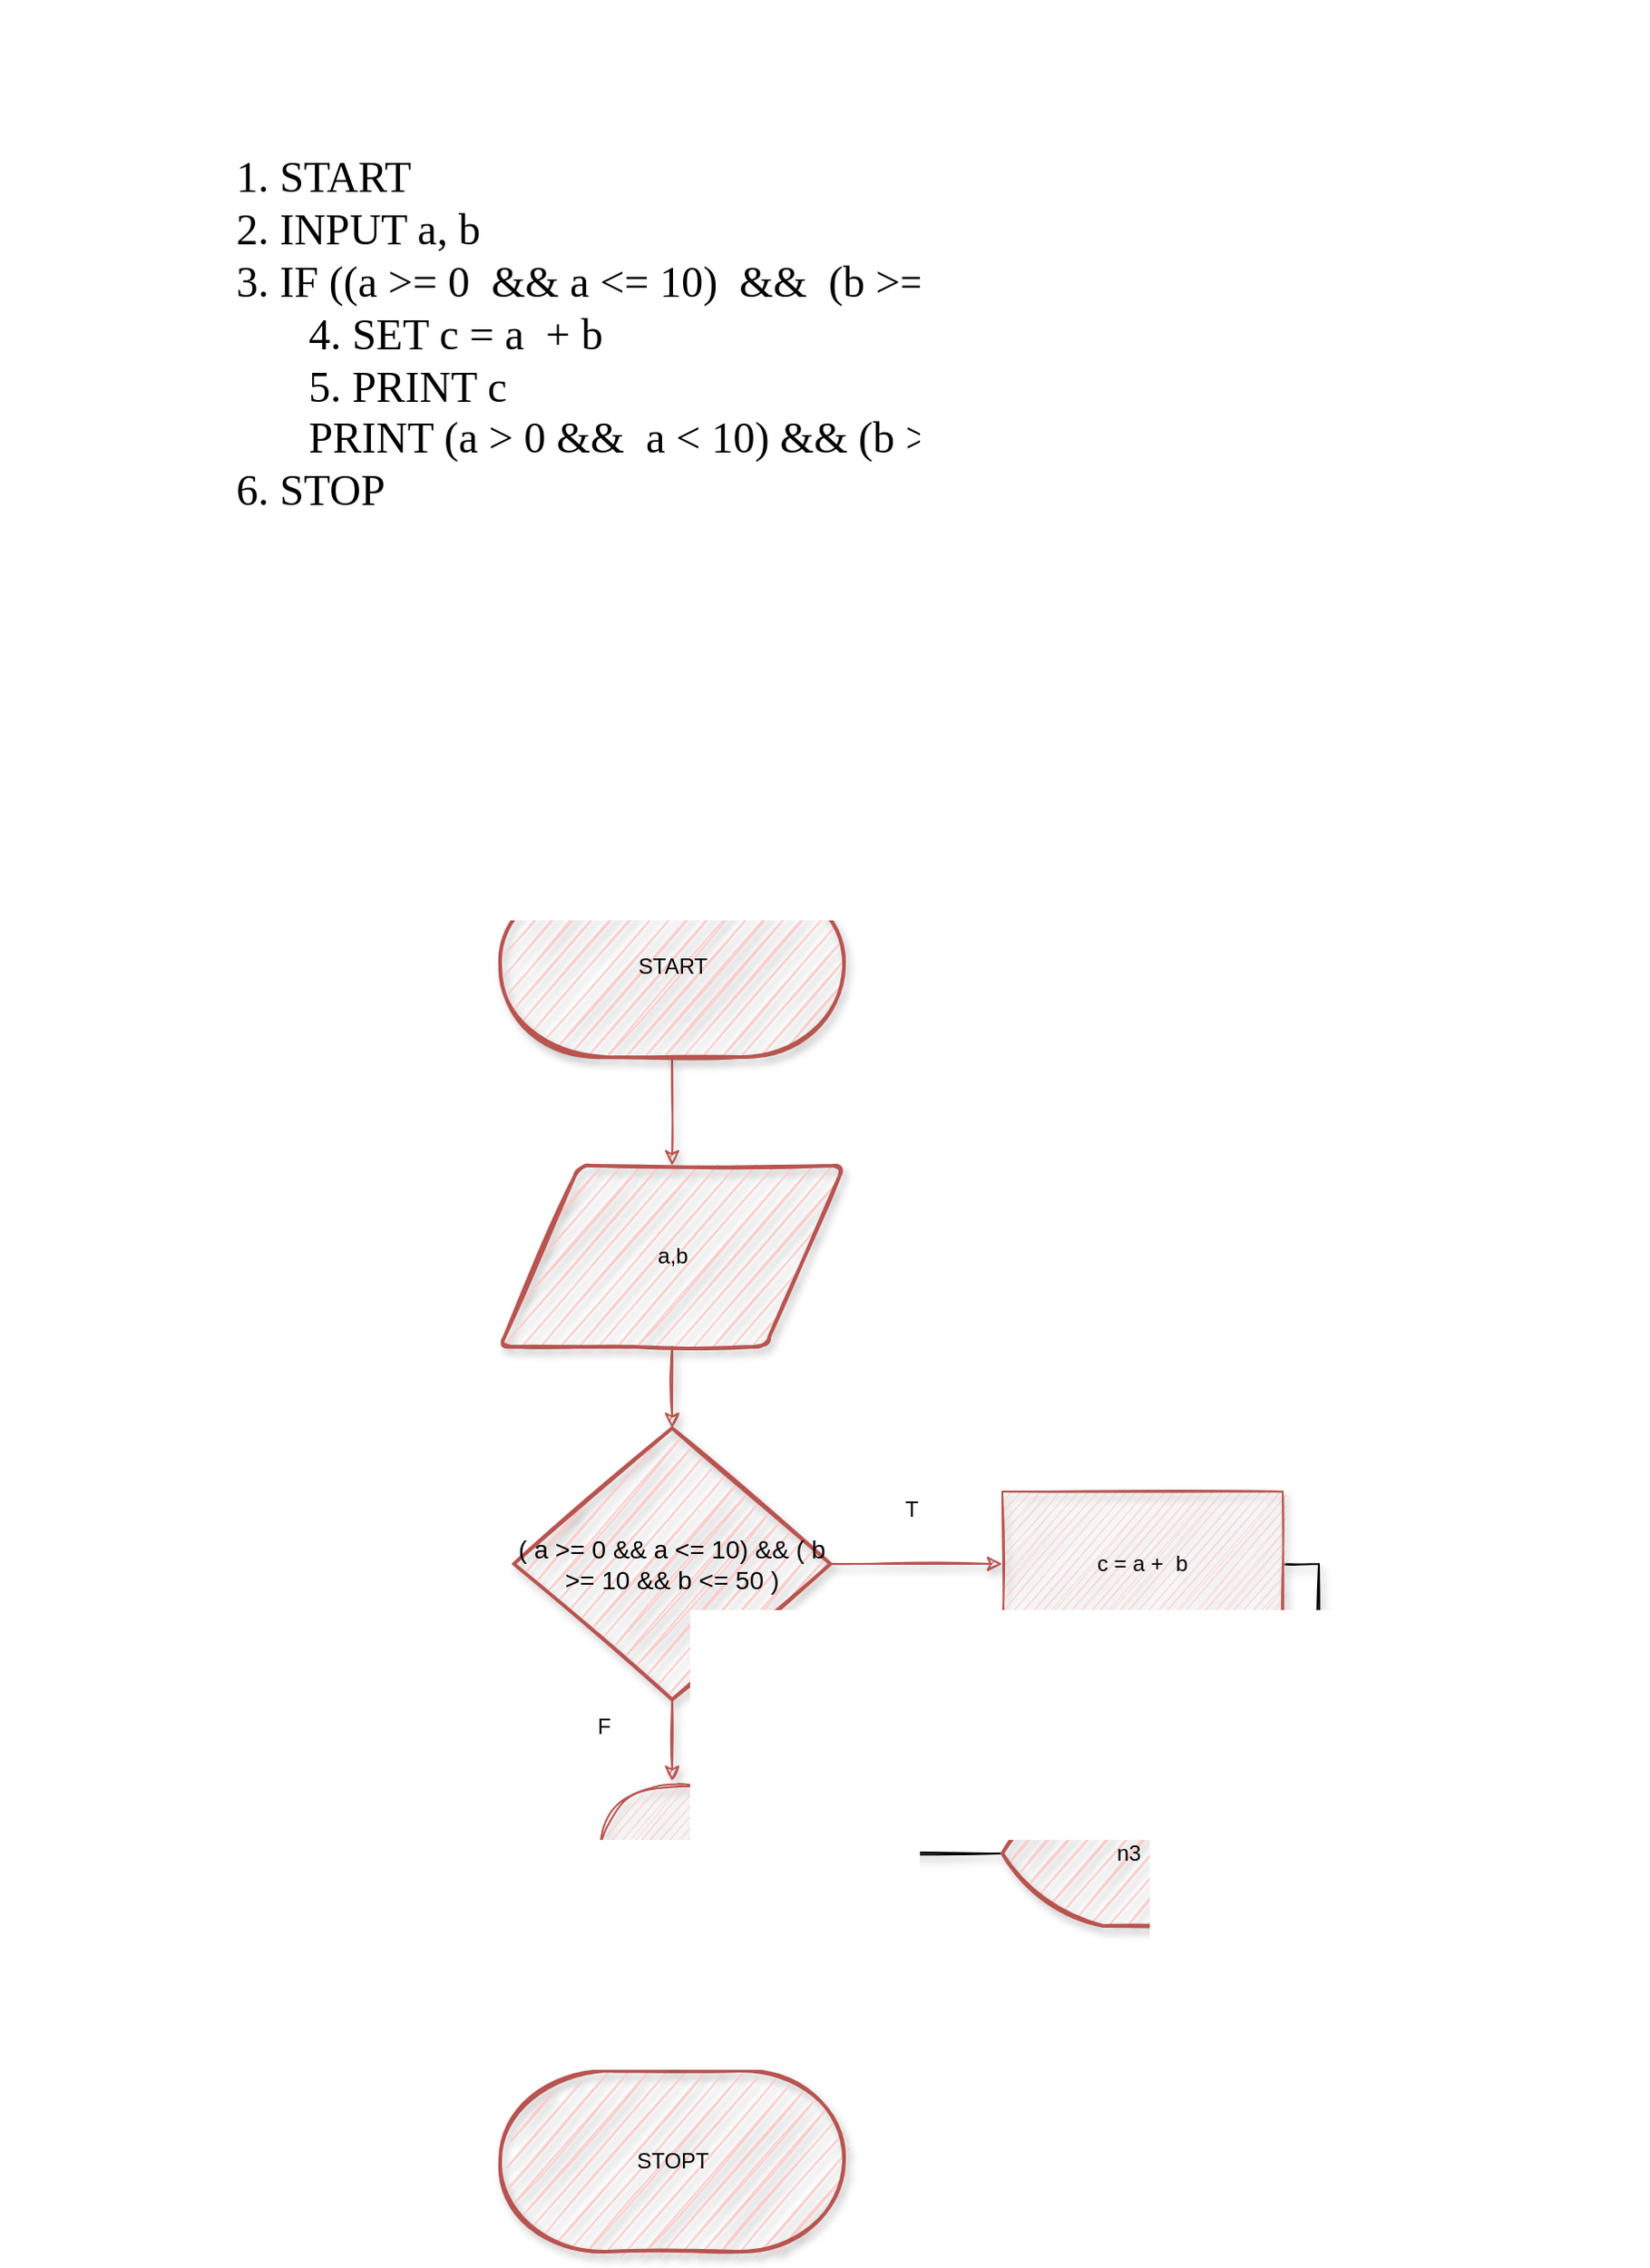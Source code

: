 <mxfile version="13.6.2" type="github">
  <diagram id="pGx5AdT3UYkQI-FQj58n" name="Page-1">
    <mxGraphModel dx="1865" dy="1701" grid="1" gridSize="10" guides="1" tooltips="1" connect="1" arrows="1" fold="1" page="1" pageScale="1" pageWidth="827" pageHeight="1169" math="0" shadow="0">
      <root>
        <mxCell id="0" />
        <mxCell id="1" parent="0" />
        <mxCell id="hgjF582KHL1LKC2YwlZ6-16" style="edgeStyle=orthogonalEdgeStyle;rounded=0;orthogonalLoop=1;jettySize=auto;html=1;exitX=0.5;exitY=1;exitDx=0;exitDy=0;exitPerimeter=0;entryX=0.5;entryY=0;entryDx=0;entryDy=0;fillColor=#f8cecc;strokeColor=#b85450;sketch=1;shadow=1;" edge="1" parent="1" source="hgjF582KHL1LKC2YwlZ6-2" target="hgjF582KHL1LKC2YwlZ6-5">
          <mxGeometry relative="1" as="geometry" />
        </mxCell>
        <mxCell id="hgjF582KHL1LKC2YwlZ6-2" value="START" style="strokeWidth=2;html=1;shape=mxgraph.flowchart.terminator;whiteSpace=wrap;fillColor=#f8cecc;strokeColor=#b85450;sketch=1;shadow=1;" vertex="1" parent="1">
          <mxGeometry x="242.5" y="-70" width="190" height="100" as="geometry" />
        </mxCell>
        <mxCell id="hgjF582KHL1LKC2YwlZ6-3" value="STOPT" style="strokeWidth=2;html=1;shape=mxgraph.flowchart.terminator;whiteSpace=wrap;fillColor=#f8cecc;strokeColor=#b85450;sketch=1;shadow=1;" vertex="1" parent="1">
          <mxGeometry x="242.5" y="590" width="190" height="100" as="geometry" />
        </mxCell>
        <mxCell id="hgjF582KHL1LKC2YwlZ6-17" style="edgeStyle=orthogonalEdgeStyle;rounded=0;orthogonalLoop=1;jettySize=auto;html=1;exitX=0.5;exitY=1;exitDx=0;exitDy=0;entryX=0.5;entryY=0;entryDx=0;entryDy=0;entryPerimeter=0;fillColor=#f8cecc;strokeColor=#b85450;sketch=1;shadow=1;" edge="1" parent="1" source="hgjF582KHL1LKC2YwlZ6-5" target="hgjF582KHL1LKC2YwlZ6-13">
          <mxGeometry relative="1" as="geometry" />
        </mxCell>
        <mxCell id="hgjF582KHL1LKC2YwlZ6-5" value="a,b" style="shape=parallelogram;html=1;strokeWidth=2;perimeter=parallelogramPerimeter;whiteSpace=wrap;rounded=1;arcSize=12;size=0.23;fillColor=#f8cecc;strokeColor=#b85450;sketch=1;shadow=1;" vertex="1" parent="1">
          <mxGeometry x="242.5" y="90" width="190" height="100" as="geometry" />
        </mxCell>
        <mxCell id="hgjF582KHL1LKC2YwlZ6-28" style="edgeStyle=orthogonalEdgeStyle;rounded=0;sketch=1;orthogonalLoop=1;jettySize=auto;html=1;exitX=1;exitY=0.5;exitDx=0;exitDy=0;entryX=0.997;entryY=0.65;entryDx=0;entryDy=0;entryPerimeter=0;shadow=1;" edge="1" parent="1" source="hgjF582KHL1LKC2YwlZ6-12" target="hgjF582KHL1LKC2YwlZ6-25">
          <mxGeometry relative="1" as="geometry" />
        </mxCell>
        <mxCell id="hgjF582KHL1LKC2YwlZ6-12" value="c = a +&amp;nbsp; b" style="rounded=0;whiteSpace=wrap;html=1;fillColor=#f8cecc;strokeColor=#b85450;sketch=1;shadow=1;" vertex="1" parent="1">
          <mxGeometry x="520" y="270" width="155" height="80" as="geometry" />
        </mxCell>
        <mxCell id="hgjF582KHL1LKC2YwlZ6-18" style="edgeStyle=orthogonalEdgeStyle;rounded=0;orthogonalLoop=1;jettySize=auto;html=1;exitX=1;exitY=0.5;exitDx=0;exitDy=0;exitPerimeter=0;entryX=0;entryY=0.5;entryDx=0;entryDy=0;fillColor=#f8cecc;strokeColor=#b85450;sketch=1;shadow=1;" edge="1" parent="1" source="hgjF582KHL1LKC2YwlZ6-13" target="hgjF582KHL1LKC2YwlZ6-12">
          <mxGeometry relative="1" as="geometry" />
        </mxCell>
        <mxCell id="hgjF582KHL1LKC2YwlZ6-20" style="edgeStyle=orthogonalEdgeStyle;rounded=0;orthogonalLoop=1;jettySize=auto;html=1;exitX=0.5;exitY=1;exitDx=0;exitDy=0;exitPerimeter=0;entryX=0.5;entryY=0;entryDx=0;entryDy=0;fillColor=#f8cecc;strokeColor=#b85450;sketch=1;shadow=1;" edge="1" parent="1" source="hgjF582KHL1LKC2YwlZ6-13" target="hgjF582KHL1LKC2YwlZ6-15">
          <mxGeometry relative="1" as="geometry" />
        </mxCell>
        <mxCell id="hgjF582KHL1LKC2YwlZ6-13" value="&lt;font style=&quot;font-size: 14px&quot;&gt;( a &amp;gt;= 0 &amp;amp;&amp;amp; a &amp;lt;= 10) &amp;amp;&amp;amp; ( b &amp;gt;= 10 &amp;amp;&amp;amp; b &amp;lt;= 50 )&lt;/font&gt;" style="strokeWidth=2;html=1;shape=mxgraph.flowchart.decision;whiteSpace=wrap;fillColor=#f8cecc;strokeColor=#b85450;sketch=1;shadow=1;" vertex="1" parent="1">
          <mxGeometry x="250" y="235" width="175" height="150" as="geometry" />
        </mxCell>
        <mxCell id="hgjF582KHL1LKC2YwlZ6-22" style="edgeStyle=orthogonalEdgeStyle;rounded=0;orthogonalLoop=1;jettySize=auto;html=1;exitX=0.5;exitY=1;exitDx=0;exitDy=0;entryX=0.5;entryY=0;entryDx=0;entryDy=0;entryPerimeter=0;fillColor=#f8cecc;strokeColor=#b85450;sketch=1;shadow=1;" edge="1" parent="1" source="hgjF582KHL1LKC2YwlZ6-15" target="hgjF582KHL1LKC2YwlZ6-3">
          <mxGeometry relative="1" as="geometry" />
        </mxCell>
        <mxCell id="hgjF582KHL1LKC2YwlZ6-15" value="" style="ellipse;whiteSpace=wrap;html=1;aspect=fixed;fillColor=#f8cecc;strokeColor=#b85450;sketch=1;shadow=1;" vertex="1" parent="1">
          <mxGeometry x="297.5" y="430" width="80" height="80" as="geometry" />
        </mxCell>
        <mxCell id="hgjF582KHL1LKC2YwlZ6-24" value="&lt;div style=&quot;text-align: left ; font-size: 24px&quot;&gt;&lt;font style=&quot;font-size: 24px&quot; face=&quot;Comic Sans MS&quot;&gt;1. START&lt;/font&gt;&lt;/div&gt;&lt;div style=&quot;text-align: left ; font-size: 24px&quot;&gt;&lt;span&gt;&lt;font style=&quot;font-size: 24px&quot; face=&quot;Comic Sans MS&quot;&gt;2. INPUT a, b&lt;/font&gt;&lt;/span&gt;&lt;/div&gt;&lt;div style=&quot;text-align: left ; font-size: 24px&quot;&gt;&lt;span&gt;&lt;font style=&quot;font-size: 24px&quot; face=&quot;Comic Sans MS&quot;&gt;3. IF ((a &amp;gt;= 0&amp;nbsp; &amp;amp;&amp;amp; a &amp;lt;= 10)&amp;nbsp; &amp;amp;&amp;amp;&amp;nbsp; (b &amp;gt;= 10 &amp;amp;&amp;amp; b &amp;lt; = 50))&amp;nbsp;&lt;/font&gt;&lt;/span&gt;&lt;/div&gt;&lt;blockquote style=&quot;margin: 0px 0px 0px 40px ; border: none ; padding: 0px ; font-size: 24px&quot;&gt;&lt;div style=&quot;text-align: left&quot;&gt;&lt;span&gt;&lt;font style=&quot;font-size: 24px&quot; face=&quot;Comic Sans MS&quot;&gt;4. SET c = a&amp;nbsp; + b&lt;/font&gt;&lt;/span&gt;&lt;/div&gt;&lt;/blockquote&gt;&lt;blockquote style=&quot;margin: 0px 0px 0px 40px ; border: none ; padding: 0px ; font-size: 24px&quot;&gt;&lt;div style=&quot;text-align: left&quot;&gt;&lt;span&gt;&lt;font style=&quot;font-size: 24px&quot; face=&quot;Comic Sans MS&quot;&gt;5. PRINT c&lt;/font&gt;&lt;/span&gt;&lt;/div&gt;&lt;div style=&quot;text-align: left&quot;&gt;&lt;span&gt;&lt;font style=&quot;font-size: 24px&quot; face=&quot;Comic Sans MS&quot;&gt;PRINT (a &amp;gt; 0 &amp;amp;&amp;amp;&amp;nbsp; a &amp;lt; 10) &amp;amp;&amp;amp; (b &amp;gt; 10 &amp;amp;&amp;amp; b &amp;lt; 50 ) ? a + b : 0)&lt;/font&gt;&lt;/span&gt;&lt;/div&gt;&lt;/blockquote&gt;&lt;div style=&quot;text-align: left ; font-size: 24px&quot;&gt;&lt;font style=&quot;font-size: 24px&quot; face=&quot;Comic Sans MS&quot;&gt;6. STOP&lt;/font&gt;&lt;/div&gt;&lt;div style=&quot;text-align: left ; font-size: 24px&quot;&gt;&lt;br&gt;&lt;/div&gt;" style="text;html=1;strokeColor=none;fillColor=none;align=center;verticalAlign=middle;whiteSpace=wrap;rounded=0;shadow=1;" vertex="1" parent="1">
          <mxGeometry x="-30" y="-550" width="901" height="390" as="geometry" />
        </mxCell>
        <mxCell id="hgjF582KHL1LKC2YwlZ6-29" style="edgeStyle=orthogonalEdgeStyle;rounded=0;sketch=1;orthogonalLoop=1;jettySize=auto;html=1;exitX=0;exitY=0.5;exitDx=0;exitDy=0;exitPerimeter=0;entryX=1;entryY=0.5;entryDx=0;entryDy=0;shadow=1;" edge="1" parent="1" source="hgjF582KHL1LKC2YwlZ6-25" target="hgjF582KHL1LKC2YwlZ6-15">
          <mxGeometry relative="1" as="geometry" />
        </mxCell>
        <mxCell id="hgjF582KHL1LKC2YwlZ6-25" value="n3" style="strokeWidth=2;html=1;shape=mxgraph.flowchart.display;whiteSpace=wrap;shadow=1;fillColor=#f8cecc;strokeColor=#b85450;sketch=1;" vertex="1" parent="1">
          <mxGeometry x="520" y="430" width="140" height="80" as="geometry" />
        </mxCell>
        <mxCell id="hgjF582KHL1LKC2YwlZ6-30" value="F" style="text;html=1;strokeColor=none;fillColor=none;align=center;verticalAlign=middle;whiteSpace=wrap;rounded=0;shadow=1;sketch=1;" vertex="1" parent="1">
          <mxGeometry x="280" y="390" width="40" height="20" as="geometry" />
        </mxCell>
        <mxCell id="hgjF582KHL1LKC2YwlZ6-31" value="T" style="text;html=1;strokeColor=none;fillColor=none;align=center;verticalAlign=middle;whiteSpace=wrap;rounded=0;shadow=1;sketch=1;" vertex="1" parent="1">
          <mxGeometry x="450" y="270" width="40" height="20" as="geometry" />
        </mxCell>
      </root>
    </mxGraphModel>
  </diagram>
</mxfile>
